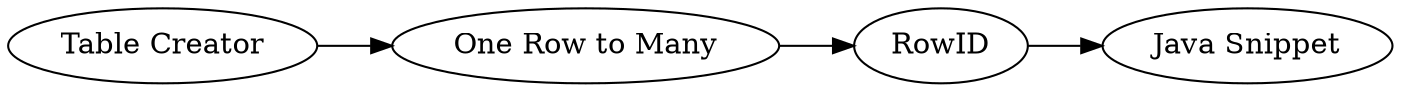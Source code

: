 digraph {
	2 -> 1
	3 -> 4
	1 -> 3
	1 [label="One Row to Many"]
	4 [label="Java Snippet"]
	3 [label=RowID]
	2 [label="Table Creator"]
	rankdir=LR
}
